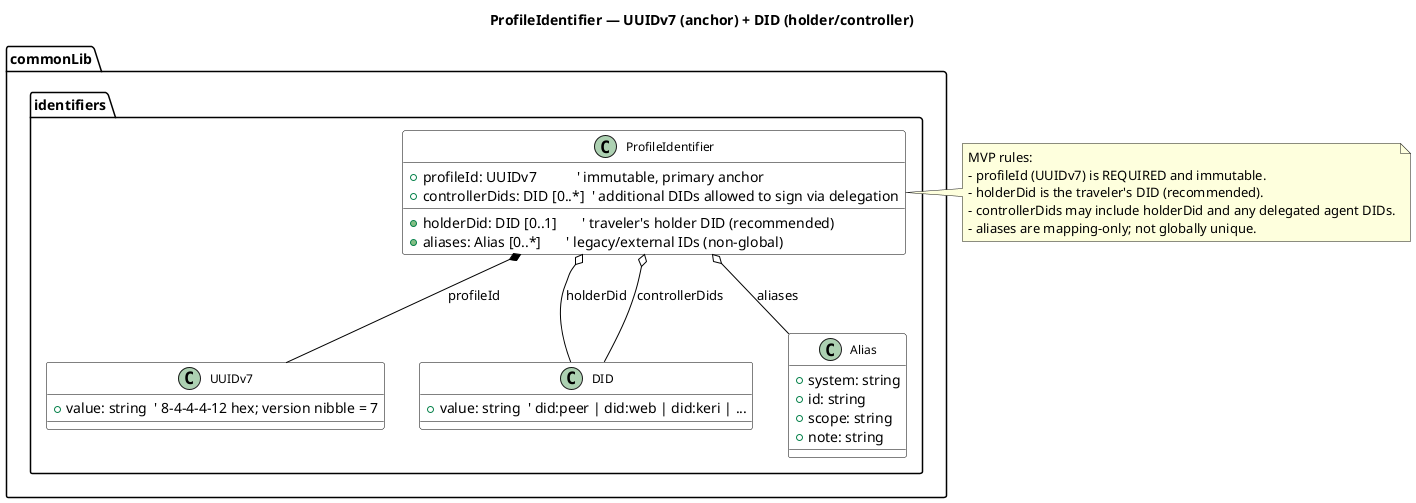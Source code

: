 @startuml ProfileIdentifier
' ProfileIdentifier.puml
' Defines the identifier block referenced by TravelProfile.puml

skinparam class {
  BackgroundColor White
  ArrowColor Black
  BorderColor Black
  FontSize 12
}

title ProfileIdentifier — UUIDv7 (anchor) + DID (holder/controller)

package "commonLib.identifiers" {
  class ProfileIdentifier {
    +profileId: UUIDv7           ' immutable, primary anchor
    +holderDid: DID [0..1]       ' traveler's holder DID (recommended)
    +controllerDids: DID [0..*]  ' additional DIDs allowed to sign via delegation
    +aliases: Alias [0..*]       ' legacy/external IDs (non-global)
  }

  class UUIDv7 {
    +value: string  ' 8-4-4-4-12 hex; version nibble = 7
  }

  class DID {
    +value: string  ' did:peer | did:web | did:keri | ...
  }

  class Alias {
    +system: string
    +id: string
    +scope: string
    +note: string
  }

  ProfileIdentifier *-- UUIDv7 : profileId
  ProfileIdentifier o-- DID : holderDid
  ProfileIdentifier o-- DID : controllerDids
  ProfileIdentifier o-- Alias : aliases
}

note right of ProfileIdentifier
MVP rules:
- profileId (UUIDv7) is REQUIRED and immutable.
- holderDid is the traveler's DID (recommended).
- controllerDids may include holderDid and any delegated agent DIDs.
- aliases are mapping-only; not globally unique.
end note

@enduml
